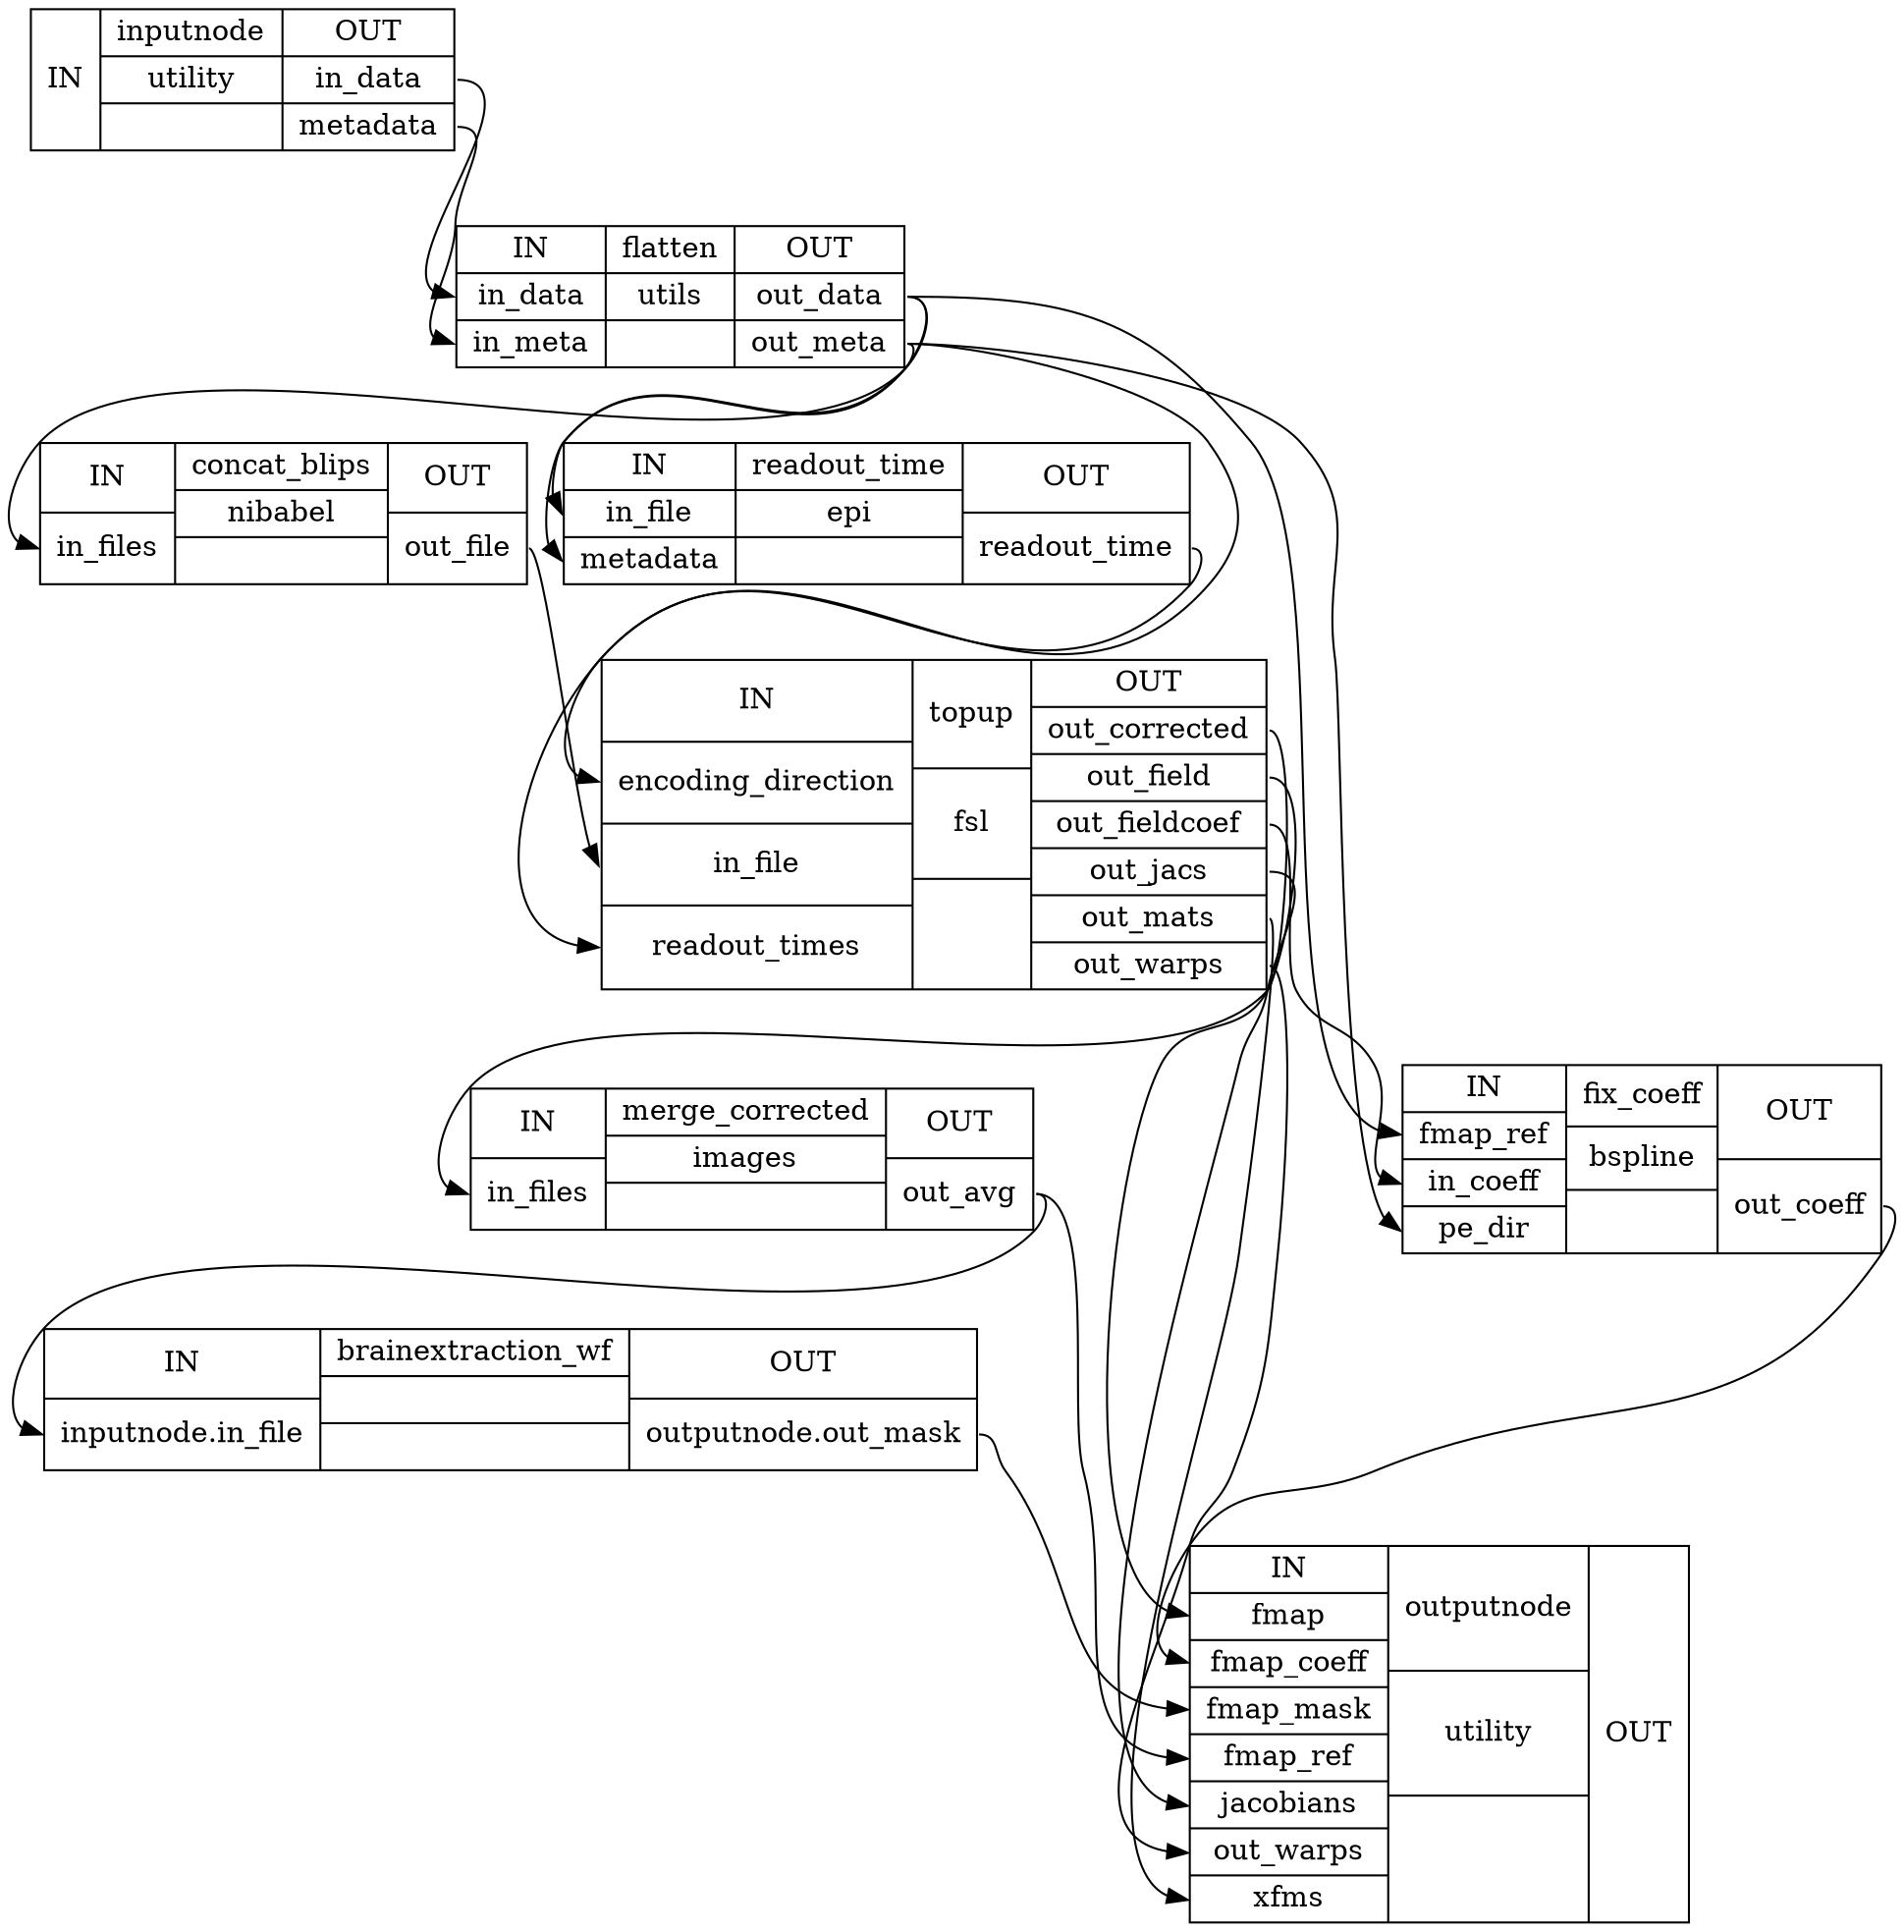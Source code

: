 digraph structs {
node [shape=record];
pepolar_estimate_wfinputnode [label="{IN}|{ inputnode | utility |  }|{OUT|<outindata> in_data|<outmetadata> metadata}"];
pepolar_estimate_wfflatten [label="{IN|<inindata> in_data|<ininmeta> in_meta}|{ flatten | utils |  }|{OUT|<outoutdata> out_data|<outoutmeta> out_meta}"];
pepolar_estimate_wfconcat_blips [label="{IN|<ininfiles> in_files}|{ concat_blips | nibabel |  }|{OUT|<outoutfile> out_file}"];
pepolar_estimate_wfreadout_time [label="{IN|<ininfile> in_file|<inmetadata> metadata}|{ readout_time | epi |  }|{OUT|<outreadouttime> readout_time}"];
pepolar_estimate_wftopup [label="{IN|<inencodingdirection> encoding_direction|<ininfile> in_file|<inreadouttimes> readout_times}|{ topup | fsl |  }|{OUT|<outoutcorrected> out_corrected|<outoutfield> out_field|<outoutfieldcoef> out_fieldcoef|<outoutjacs> out_jacs|<outoutmats> out_mats|<outoutwarps> out_warps}"];
pepolar_estimate_wfmerge_corrected [label="{IN|<ininfiles> in_files}|{ merge_corrected | images |  }|{OUT|<outoutavg> out_avg}"];
pepolar_estimate_wfbrainextraction_wf [label="{IN|<ininputnodeinfile> inputnode.in_file}|{ brainextraction_wf |  |  }|{OUT|<outoutputnodeoutmask> outputnode.out_mask}"];
pepolar_estimate_wffix_coeff [label="{IN|<infmapref> fmap_ref|<inincoeff> in_coeff|<inpedir> pe_dir}|{ fix_coeff | bspline |  }|{OUT|<outoutcoeff> out_coeff}"];
pepolar_estimate_wfoutputnode [label="{IN|<infmap> fmap|<infmapcoeff> fmap_coeff|<infmapmask> fmap_mask|<infmapref> fmap_ref|<injacobians> jacobians|<inoutwarps> out_warps|<inxfms> xfms}|{ outputnode | utility |  }|{OUT}"];
pepolar_estimate_wfbrainextraction_wf:outoutputnodeoutmask:e -> pepolar_estimate_wfoutputnode:infmapmask:w;
pepolar_estimate_wfconcat_blips:outoutfile:e -> pepolar_estimate_wftopup:ininfile:w;
pepolar_estimate_wffix_coeff:outoutcoeff:e -> pepolar_estimate_wfoutputnode:infmapcoeff:w;
pepolar_estimate_wfflatten:outoutdata:e -> pepolar_estimate_wfconcat_blips:ininfiles:w;
pepolar_estimate_wfflatten:outoutdata:e -> pepolar_estimate_wffix_coeff:infmapref:w;
pepolar_estimate_wfflatten:outoutdata:e -> pepolar_estimate_wfreadout_time:ininfile:w;
pepolar_estimate_wfflatten:outoutmeta:e -> pepolar_estimate_wffix_coeff:inpedir:w;
pepolar_estimate_wfflatten:outoutmeta:e -> pepolar_estimate_wfreadout_time:inmetadata:w;
pepolar_estimate_wfflatten:outoutmeta:e -> pepolar_estimate_wftopup:inencodingdirection:w;
pepolar_estimate_wfinputnode:outindata:e -> pepolar_estimate_wfflatten:inindata:w;
pepolar_estimate_wfinputnode:outmetadata:e -> pepolar_estimate_wfflatten:ininmeta:w;
pepolar_estimate_wfmerge_corrected:outoutavg:e -> pepolar_estimate_wfbrainextraction_wf:ininputnodeinfile:w;
pepolar_estimate_wfmerge_corrected:outoutavg:e -> pepolar_estimate_wfoutputnode:infmapref:w;
pepolar_estimate_wfreadout_time:outreadouttime:e -> pepolar_estimate_wftopup:inreadouttimes:w;
pepolar_estimate_wftopup:outoutcorrected:e -> pepolar_estimate_wfmerge_corrected:ininfiles:w;
pepolar_estimate_wftopup:outoutfield:e -> pepolar_estimate_wfoutputnode:infmap:w;
pepolar_estimate_wftopup:outoutfieldcoef:e -> pepolar_estimate_wffix_coeff:inincoeff:w;
pepolar_estimate_wftopup:outoutjacs:e -> pepolar_estimate_wfoutputnode:injacobians:w;
pepolar_estimate_wftopup:outoutmats:e -> pepolar_estimate_wfoutputnode:inxfms:w;
pepolar_estimate_wftopup:outoutwarps:e -> pepolar_estimate_wfoutputnode:inoutwarps:w;
}